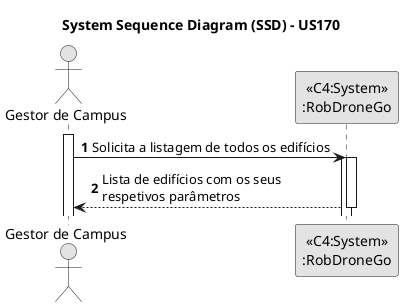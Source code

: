 @startuml
skinparam monochrome true
skinparam packageStyle rectangle
skinparam shadowing false

title System Sequence Diagram (SSD) - US170

autonumber

actor "Gestor de Campus"

activate "Gestor de Campus"
"Gestor de Campus" -> "<<C4:System>>\n:RobDroneGo": Solicita a listagem de todos os edifícios
activate "<<C4:System>>\n:RobDroneGo"
activate "<<C4:System>>\n:RobDroneGo"
"Gestor de Campus" <-- "<<C4:System>>\n:RobDroneGo": Lista de edifícios com os seus\nrespetivos parâmetros
deactivate "<<C4:System>>\n:RobDroneGo"
@enduml